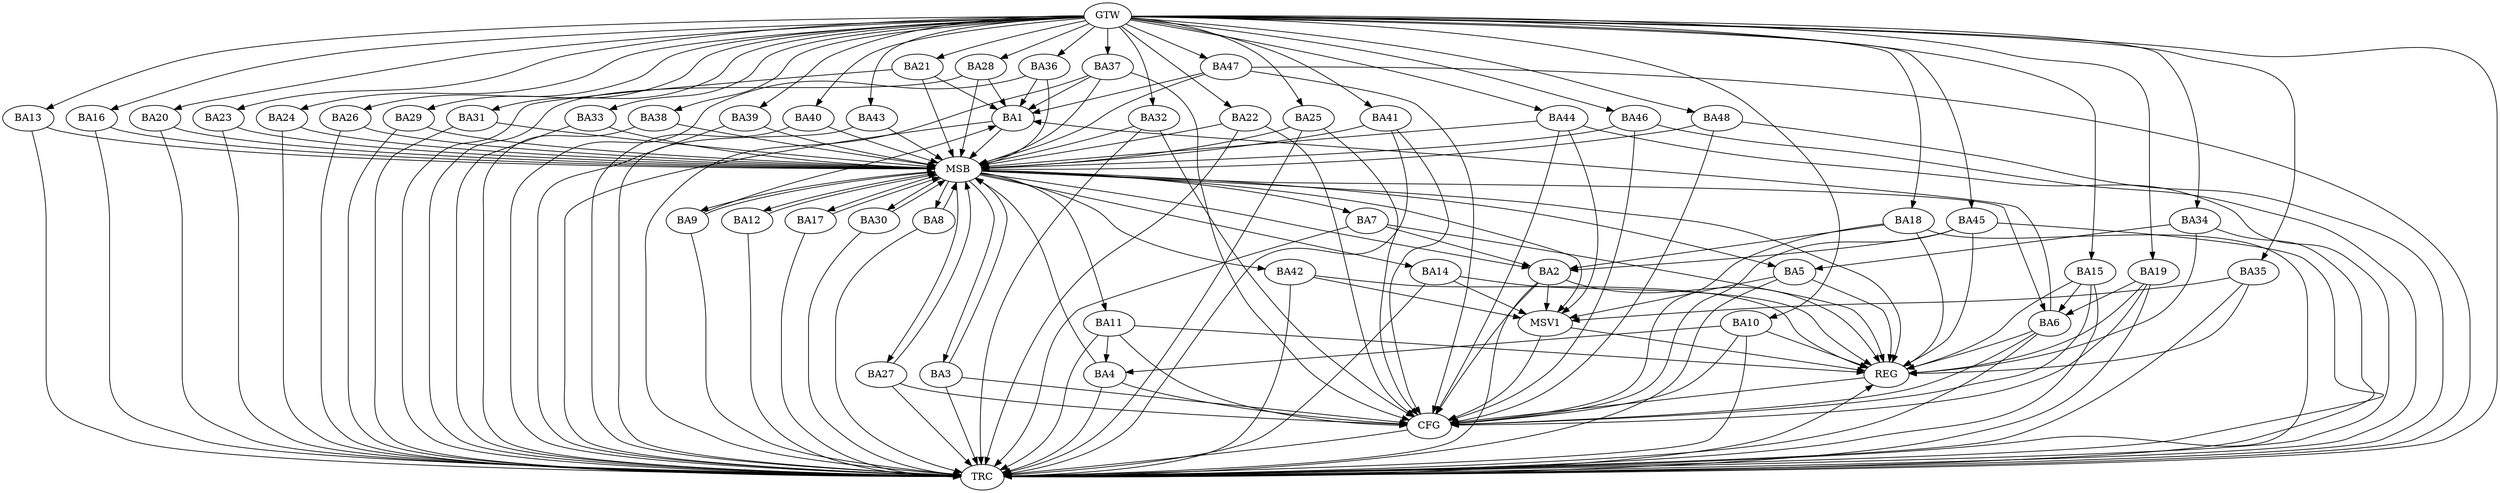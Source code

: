 strict digraph G {
  BA1 [ label="BA1" ];
  BA2 [ label="BA2" ];
  BA3 [ label="BA3" ];
  BA4 [ label="BA4" ];
  BA5 [ label="BA5" ];
  BA6 [ label="BA6" ];
  BA7 [ label="BA7" ];
  BA8 [ label="BA8" ];
  BA9 [ label="BA9" ];
  BA10 [ label="BA10" ];
  BA11 [ label="BA11" ];
  BA12 [ label="BA12" ];
  BA13 [ label="BA13" ];
  BA14 [ label="BA14" ];
  BA15 [ label="BA15" ];
  BA16 [ label="BA16" ];
  BA17 [ label="BA17" ];
  BA18 [ label="BA18" ];
  BA19 [ label="BA19" ];
  BA20 [ label="BA20" ];
  BA21 [ label="BA21" ];
  BA22 [ label="BA22" ];
  BA23 [ label="BA23" ];
  BA24 [ label="BA24" ];
  BA25 [ label="BA25" ];
  BA26 [ label="BA26" ];
  BA27 [ label="BA27" ];
  BA28 [ label="BA28" ];
  BA29 [ label="BA29" ];
  BA30 [ label="BA30" ];
  BA31 [ label="BA31" ];
  BA32 [ label="BA32" ];
  BA33 [ label="BA33" ];
  BA34 [ label="BA34" ];
  BA35 [ label="BA35" ];
  BA36 [ label="BA36" ];
  BA37 [ label="BA37" ];
  BA38 [ label="BA38" ];
  BA39 [ label="BA39" ];
  BA40 [ label="BA40" ];
  BA41 [ label="BA41" ];
  BA42 [ label="BA42" ];
  BA43 [ label="BA43" ];
  BA44 [ label="BA44" ];
  BA45 [ label="BA45" ];
  BA46 [ label="BA46" ];
  BA47 [ label="BA47" ];
  BA48 [ label="BA48" ];
  GTW [ label="GTW" ];
  REG [ label="REG" ];
  MSB [ label="MSB" ];
  CFG [ label="CFG" ];
  TRC [ label="TRC" ];
  MSV1 [ label="MSV1" ];
  BA7 -> BA2;
  BA10 -> BA4;
  BA11 -> BA4;
  BA15 -> BA6;
  BA18 -> BA2;
  BA19 -> BA6;
  BA34 -> BA5;
  BA45 -> BA2;
  GTW -> BA10;
  GTW -> BA13;
  GTW -> BA15;
  GTW -> BA16;
  GTW -> BA18;
  GTW -> BA19;
  GTW -> BA20;
  GTW -> BA21;
  GTW -> BA22;
  GTW -> BA23;
  GTW -> BA24;
  GTW -> BA25;
  GTW -> BA26;
  GTW -> BA28;
  GTW -> BA29;
  GTW -> BA31;
  GTW -> BA32;
  GTW -> BA33;
  GTW -> BA34;
  GTW -> BA35;
  GTW -> BA36;
  GTW -> BA37;
  GTW -> BA38;
  GTW -> BA39;
  GTW -> BA40;
  GTW -> BA41;
  GTW -> BA43;
  GTW -> BA44;
  GTW -> BA45;
  GTW -> BA46;
  GTW -> BA47;
  GTW -> BA48;
  BA2 -> REG;
  BA5 -> REG;
  BA6 -> REG;
  BA7 -> REG;
  BA10 -> REG;
  BA11 -> REG;
  BA14 -> REG;
  BA15 -> REG;
  BA18 -> REG;
  BA19 -> REG;
  BA34 -> REG;
  BA35 -> REG;
  BA42 -> REG;
  BA45 -> REG;
  BA1 -> MSB;
  MSB -> BA2;
  MSB -> REG;
  BA3 -> MSB;
  BA4 -> MSB;
  BA8 -> MSB;
  MSB -> BA3;
  BA9 -> MSB;
  MSB -> BA6;
  BA12 -> MSB;
  BA13 -> MSB;
  BA16 -> MSB;
  MSB -> BA7;
  BA17 -> MSB;
  BA20 -> MSB;
  BA21 -> MSB;
  BA22 -> MSB;
  BA23 -> MSB;
  MSB -> BA9;
  BA24 -> MSB;
  BA25 -> MSB;
  MSB -> BA8;
  BA26 -> MSB;
  MSB -> BA11;
  BA27 -> MSB;
  BA28 -> MSB;
  BA29 -> MSB;
  MSB -> BA12;
  BA30 -> MSB;
  BA31 -> MSB;
  BA32 -> MSB;
  BA33 -> MSB;
  MSB -> BA14;
  BA36 -> MSB;
  BA37 -> MSB;
  MSB -> BA5;
  BA38 -> MSB;
  MSB -> BA27;
  BA39 -> MSB;
  BA40 -> MSB;
  MSB -> BA30;
  BA41 -> MSB;
  MSB -> BA17;
  BA43 -> MSB;
  BA44 -> MSB;
  BA46 -> MSB;
  MSB -> BA42;
  BA47 -> MSB;
  BA48 -> MSB;
  BA37 -> CFG;
  BA3 -> CFG;
  BA46 -> CFG;
  BA6 -> CFG;
  BA48 -> CFG;
  BA45 -> CFG;
  BA47 -> CFG;
  BA41 -> CFG;
  BA15 -> CFG;
  BA10 -> CFG;
  BA4 -> CFG;
  BA27 -> CFG;
  BA44 -> CFG;
  BA25 -> CFG;
  BA11 -> CFG;
  BA32 -> CFG;
  BA19 -> CFG;
  BA22 -> CFG;
  BA2 -> CFG;
  BA18 -> CFG;
  REG -> CFG;
  BA1 -> TRC;
  BA2 -> TRC;
  BA3 -> TRC;
  BA4 -> TRC;
  BA5 -> TRC;
  BA6 -> TRC;
  BA7 -> TRC;
  BA8 -> TRC;
  BA9 -> TRC;
  BA10 -> TRC;
  BA11 -> TRC;
  BA12 -> TRC;
  BA13 -> TRC;
  BA14 -> TRC;
  BA15 -> TRC;
  BA16 -> TRC;
  BA17 -> TRC;
  BA18 -> TRC;
  BA19 -> TRC;
  BA20 -> TRC;
  BA21 -> TRC;
  BA22 -> TRC;
  BA23 -> TRC;
  BA24 -> TRC;
  BA25 -> TRC;
  BA26 -> TRC;
  BA27 -> TRC;
  BA28 -> TRC;
  BA29 -> TRC;
  BA30 -> TRC;
  BA31 -> TRC;
  BA32 -> TRC;
  BA33 -> TRC;
  BA34 -> TRC;
  BA35 -> TRC;
  BA36 -> TRC;
  BA37 -> TRC;
  BA38 -> TRC;
  BA39 -> TRC;
  BA40 -> TRC;
  BA41 -> TRC;
  BA42 -> TRC;
  BA43 -> TRC;
  BA44 -> TRC;
  BA45 -> TRC;
  BA46 -> TRC;
  BA47 -> TRC;
  BA48 -> TRC;
  GTW -> TRC;
  CFG -> TRC;
  TRC -> REG;
  BA37 -> BA1;
  BA36 -> BA1;
  BA21 -> BA1;
  BA6 -> BA1;
  BA28 -> BA1;
  BA47 -> BA1;
  BA9 -> BA1;
  BA2 -> MSV1;
  BA5 -> MSV1;
  BA14 -> MSV1;
  BA35 -> MSV1;
  BA42 -> MSV1;
  MSB -> MSV1;
  BA44 -> MSV1;
  MSV1 -> REG;
  MSV1 -> CFG;
}
